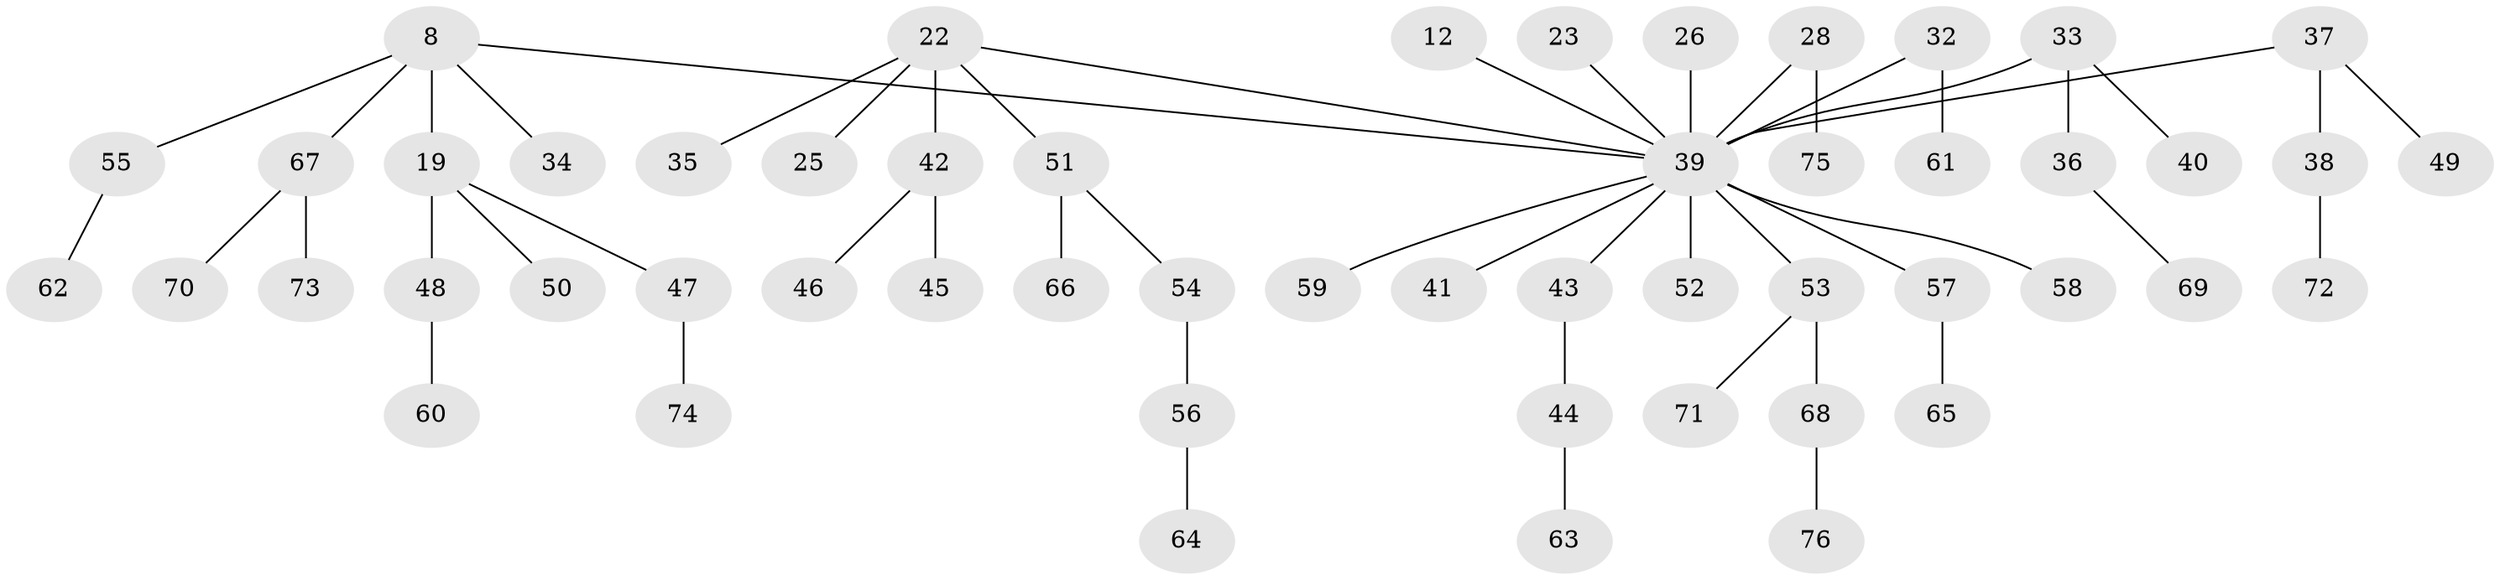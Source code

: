 // original degree distribution, {2: 0.2894736842105263, 7: 0.02631578947368421, 4: 0.07894736842105263, 3: 0.14473684210526316, 1: 0.4605263157894737}
// Generated by graph-tools (version 1.1) at 2025/56/03/04/25 21:56:41]
// undirected, 53 vertices, 52 edges
graph export_dot {
graph [start="1"]
  node [color=gray90,style=filled];
  8 [super="+4"];
  12;
  19;
  22 [super="+15"];
  23;
  25;
  26;
  28;
  32;
  33;
  34;
  35;
  36;
  37 [super="+24"];
  38;
  39 [super="+5+21+11+14+6+30+18"];
  40;
  41;
  42;
  43;
  44;
  45;
  46;
  47;
  48;
  49;
  50;
  51;
  52;
  53 [super="+7"];
  54;
  55;
  56;
  57;
  58;
  59;
  60;
  61;
  62;
  63;
  64;
  65;
  66;
  67 [super="+29+27"];
  68 [super="+31"];
  69;
  70;
  71;
  72;
  73;
  74;
  75;
  76;
  8 -- 19;
  8 -- 34;
  8 -- 55;
  8 -- 39;
  8 -- 67;
  12 -- 39;
  19 -- 47;
  19 -- 48;
  19 -- 50;
  22 -- 42;
  22 -- 51;
  22 -- 25;
  22 -- 35;
  22 -- 39;
  23 -- 39;
  26 -- 39;
  28 -- 75;
  28 -- 39;
  32 -- 61;
  32 -- 39;
  33 -- 36;
  33 -- 40;
  33 -- 39;
  36 -- 69;
  37 -- 49;
  37 -- 38;
  37 -- 39;
  38 -- 72;
  39 -- 41;
  39 -- 57;
  39 -- 53;
  39 -- 58;
  39 -- 43;
  39 -- 59;
  39 -- 52;
  42 -- 45;
  42 -- 46;
  43 -- 44;
  44 -- 63;
  47 -- 74;
  48 -- 60;
  51 -- 54;
  51 -- 66;
  53 -- 71;
  53 -- 68;
  54 -- 56;
  55 -- 62;
  56 -- 64;
  57 -- 65;
  67 -- 70;
  67 -- 73;
  68 -- 76;
}

